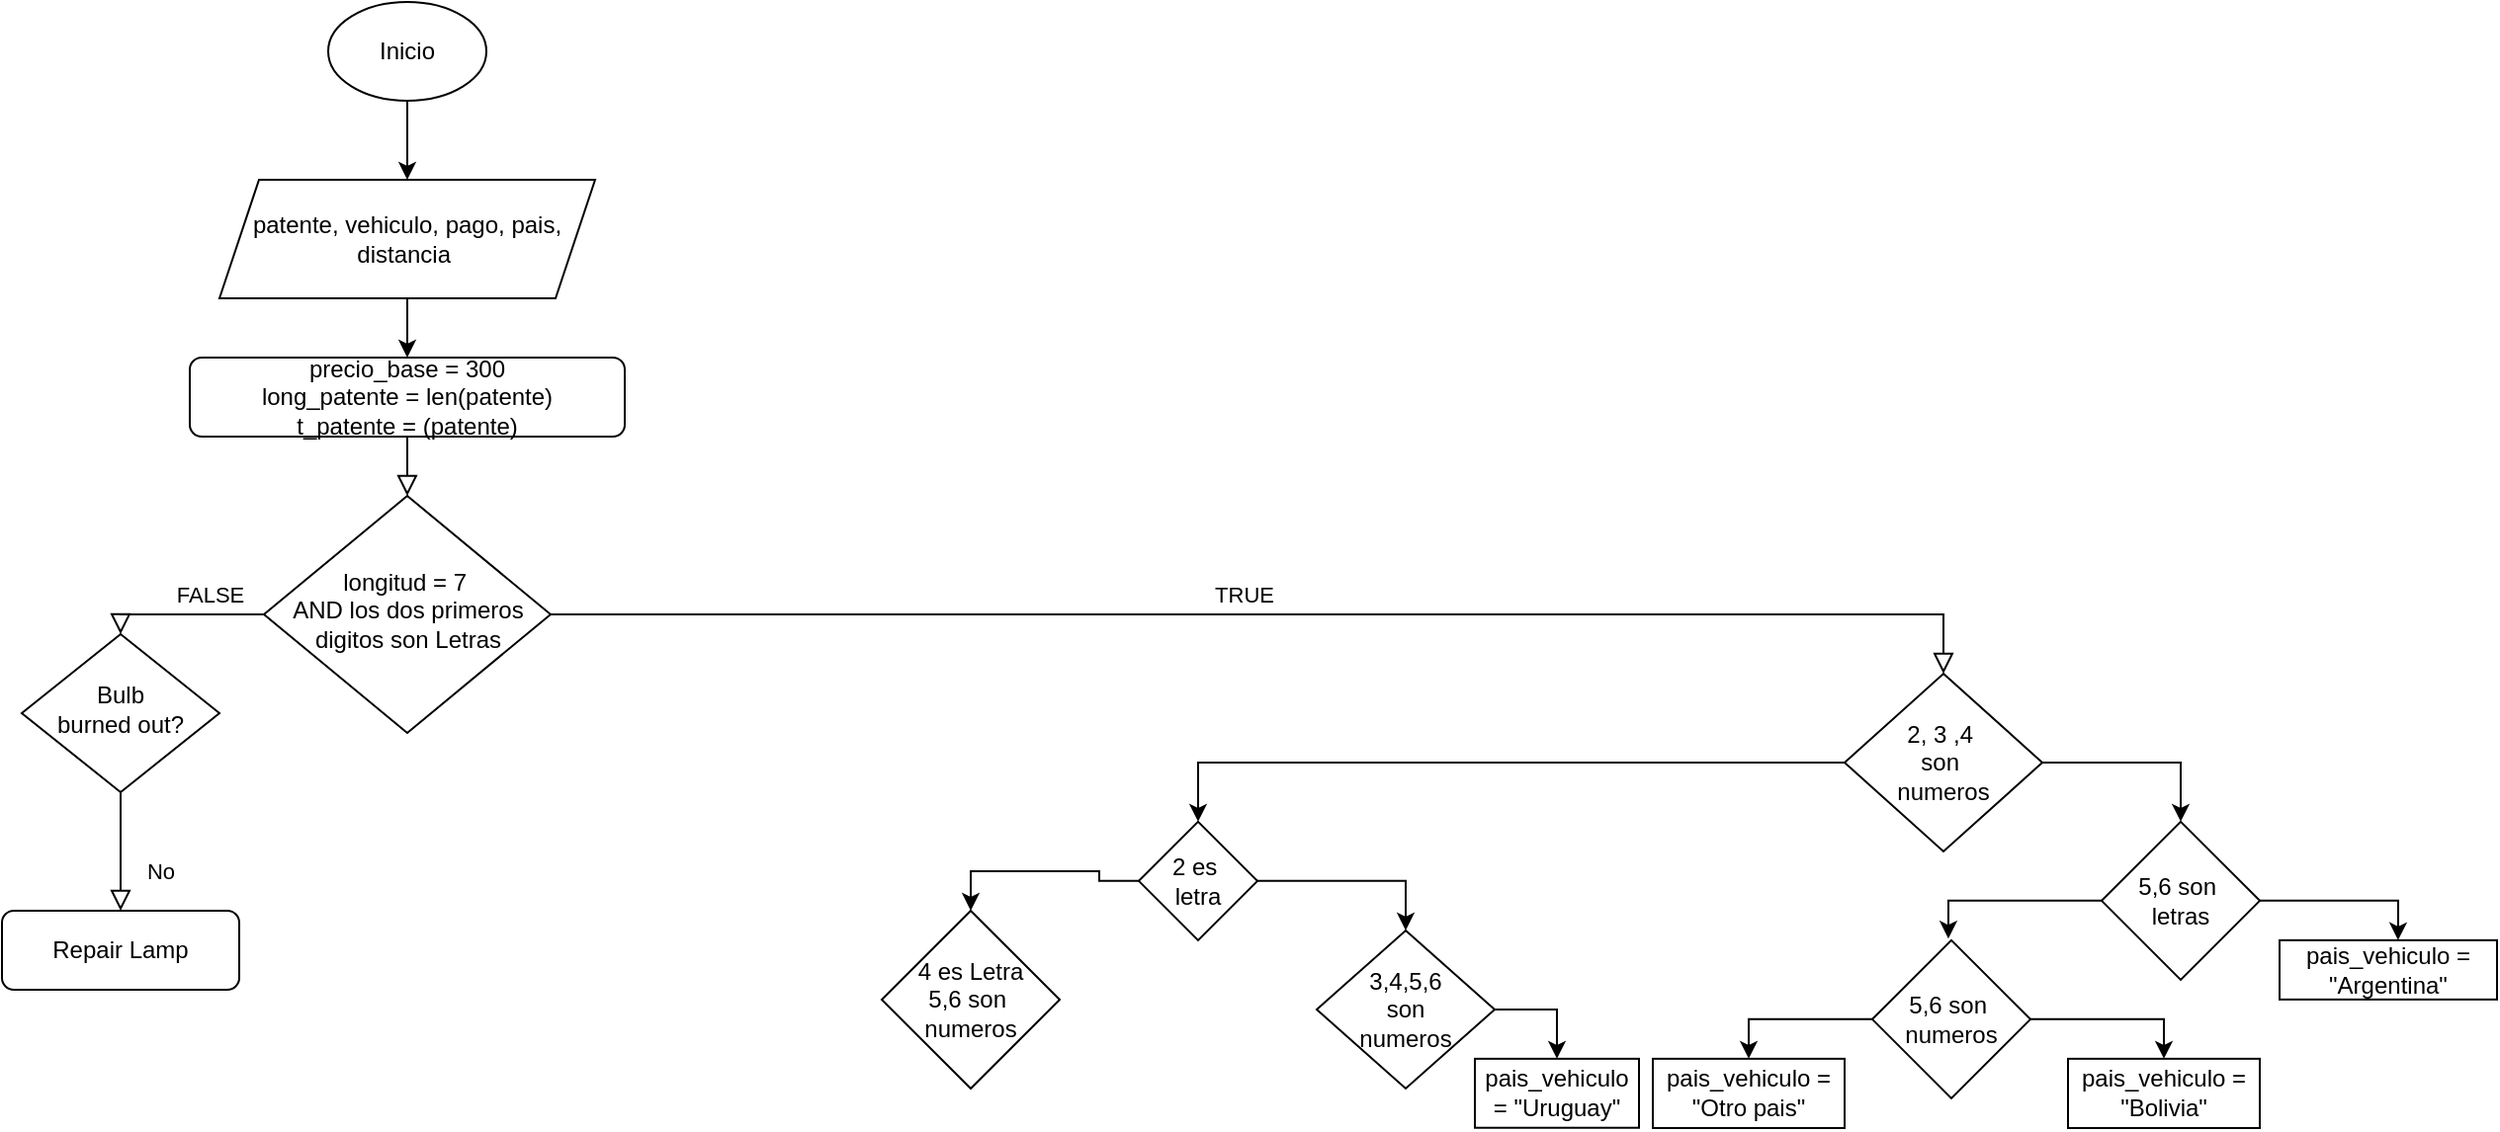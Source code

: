 <mxfile version="21.2.4" type="github">
  <diagram id="C5RBs43oDa-KdzZeNtuy" name="Page-1">
    <mxGraphModel dx="180" dy="1259" grid="1" gridSize="10" guides="1" tooltips="1" connect="1" arrows="1" fold="1" page="1" pageScale="1" pageWidth="827" pageHeight="1169" math="0" shadow="0">
      <root>
        <mxCell id="WIyWlLk6GJQsqaUBKTNV-0" />
        <mxCell id="WIyWlLk6GJQsqaUBKTNV-1" parent="WIyWlLk6GJQsqaUBKTNV-0" />
        <mxCell id="WIyWlLk6GJQsqaUBKTNV-2" value="" style="rounded=0;html=1;jettySize=auto;orthogonalLoop=1;fontSize=11;endArrow=block;endFill=0;endSize=8;strokeWidth=1;shadow=0;labelBackgroundColor=none;edgeStyle=orthogonalEdgeStyle;" parent="WIyWlLk6GJQsqaUBKTNV-1" source="WIyWlLk6GJQsqaUBKTNV-3" target="WIyWlLk6GJQsqaUBKTNV-6" edge="1">
          <mxGeometry relative="1" as="geometry" />
        </mxCell>
        <mxCell id="WIyWlLk6GJQsqaUBKTNV-3" value="precio_base = 300&lt;br&gt;long_patente = len(patente)&lt;br&gt;t_patente = (patente)" style="rounded=1;whiteSpace=wrap;html=1;fontSize=12;glass=0;strokeWidth=1;shadow=0;" parent="WIyWlLk6GJQsqaUBKTNV-1" vertex="1">
          <mxGeometry x="110" y="80" width="220" height="40" as="geometry" />
        </mxCell>
        <mxCell id="WIyWlLk6GJQsqaUBKTNV-4" value="FALSE" style="rounded=0;html=1;jettySize=auto;orthogonalLoop=1;fontSize=11;endArrow=block;endFill=0;endSize=8;strokeWidth=1;shadow=0;labelBackgroundColor=none;edgeStyle=orthogonalEdgeStyle;" parent="WIyWlLk6GJQsqaUBKTNV-1" source="WIyWlLk6GJQsqaUBKTNV-6" target="WIyWlLk6GJQsqaUBKTNV-10" edge="1">
          <mxGeometry x="-0.333" y="-10" relative="1" as="geometry">
            <mxPoint as="offset" />
            <Array as="points">
              <mxPoint x="150" y="210" />
              <mxPoint x="150" y="210" />
            </Array>
          </mxGeometry>
        </mxCell>
        <mxCell id="WIyWlLk6GJQsqaUBKTNV-5" value="TRUE" style="edgeStyle=orthogonalEdgeStyle;rounded=0;html=1;jettySize=auto;orthogonalLoop=1;fontSize=11;endArrow=block;endFill=0;endSize=8;strokeWidth=1;shadow=0;labelBackgroundColor=none;entryX=0.5;entryY=0;entryDx=0;entryDy=0;" parent="WIyWlLk6GJQsqaUBKTNV-1" source="WIyWlLk6GJQsqaUBKTNV-6" target="gXXmLB0PNNtGwg0L60BA-6" edge="1">
          <mxGeometry x="-0.046" y="10" relative="1" as="geometry">
            <mxPoint as="offset" />
            <mxPoint x="420" y="210" as="targetPoint" />
          </mxGeometry>
        </mxCell>
        <mxCell id="WIyWlLk6GJQsqaUBKTNV-6" value="longitud = 7&amp;nbsp;&lt;br&gt;AND los dos primeros digitos son Letras" style="rhombus;whiteSpace=wrap;html=1;shadow=0;fontFamily=Helvetica;fontSize=12;align=center;strokeWidth=1;spacing=6;spacingTop=-4;" parent="WIyWlLk6GJQsqaUBKTNV-1" vertex="1">
          <mxGeometry x="147.5" y="150" width="145" height="120" as="geometry" />
        </mxCell>
        <mxCell id="WIyWlLk6GJQsqaUBKTNV-8" value="No" style="rounded=0;html=1;jettySize=auto;orthogonalLoop=1;fontSize=11;endArrow=block;endFill=0;endSize=8;strokeWidth=1;shadow=0;labelBackgroundColor=none;edgeStyle=orthogonalEdgeStyle;" parent="WIyWlLk6GJQsqaUBKTNV-1" source="WIyWlLk6GJQsqaUBKTNV-10" target="WIyWlLk6GJQsqaUBKTNV-11" edge="1">
          <mxGeometry x="0.333" y="20" relative="1" as="geometry">
            <mxPoint as="offset" />
          </mxGeometry>
        </mxCell>
        <mxCell id="WIyWlLk6GJQsqaUBKTNV-10" value="Bulb&lt;br&gt;burned out?" style="rhombus;whiteSpace=wrap;html=1;shadow=0;fontFamily=Helvetica;fontSize=12;align=center;strokeWidth=1;spacing=6;spacingTop=-4;" parent="WIyWlLk6GJQsqaUBKTNV-1" vertex="1">
          <mxGeometry x="25" y="220" width="100" height="80" as="geometry" />
        </mxCell>
        <mxCell id="WIyWlLk6GJQsqaUBKTNV-11" value="Repair Lamp" style="rounded=1;whiteSpace=wrap;html=1;fontSize=12;glass=0;strokeWidth=1;shadow=0;" parent="WIyWlLk6GJQsqaUBKTNV-1" vertex="1">
          <mxGeometry x="15" y="360" width="120" height="40" as="geometry" />
        </mxCell>
        <mxCell id="gXXmLB0PNNtGwg0L60BA-2" style="edgeStyle=orthogonalEdgeStyle;rounded=0;orthogonalLoop=1;jettySize=auto;html=1;exitX=0.5;exitY=1;exitDx=0;exitDy=0;entryX=0.5;entryY=0;entryDx=0;entryDy=0;" edge="1" parent="WIyWlLk6GJQsqaUBKTNV-1" target="WIyWlLk6GJQsqaUBKTNV-3">
          <mxGeometry relative="1" as="geometry">
            <mxPoint x="220" y="50" as="sourcePoint" />
          </mxGeometry>
        </mxCell>
        <mxCell id="gXXmLB0PNNtGwg0L60BA-4" style="edgeStyle=orthogonalEdgeStyle;rounded=0;orthogonalLoop=1;jettySize=auto;html=1;entryX=0.5;entryY=0;entryDx=0;entryDy=0;" edge="1" parent="WIyWlLk6GJQsqaUBKTNV-1" source="gXXmLB0PNNtGwg0L60BA-3">
          <mxGeometry relative="1" as="geometry">
            <mxPoint x="220" y="-10" as="targetPoint" />
          </mxGeometry>
        </mxCell>
        <mxCell id="gXXmLB0PNNtGwg0L60BA-3" value="Inicio" style="ellipse;whiteSpace=wrap;html=1;" vertex="1" parent="WIyWlLk6GJQsqaUBKTNV-1">
          <mxGeometry x="180" y="-100" width="80" height="50" as="geometry" />
        </mxCell>
        <mxCell id="gXXmLB0PNNtGwg0L60BA-5" value="patente, vehiculo, pago, pais, distancia&amp;nbsp;" style="shape=parallelogram;perimeter=parallelogramPerimeter;whiteSpace=wrap;html=1;fixedSize=1;" vertex="1" parent="WIyWlLk6GJQsqaUBKTNV-1">
          <mxGeometry x="125" y="-10" width="190" height="60" as="geometry" />
        </mxCell>
        <mxCell id="gXXmLB0PNNtGwg0L60BA-9" value="" style="edgeStyle=orthogonalEdgeStyle;rounded=0;orthogonalLoop=1;jettySize=auto;html=1;entryX=0.5;entryY=0;entryDx=0;entryDy=0;exitX=1;exitY=0.5;exitDx=0;exitDy=0;" edge="1" parent="WIyWlLk6GJQsqaUBKTNV-1" source="gXXmLB0PNNtGwg0L60BA-6" target="gXXmLB0PNNtGwg0L60BA-7">
          <mxGeometry relative="1" as="geometry">
            <mxPoint x="1046.926" y="289.997" as="sourcePoint" />
          </mxGeometry>
        </mxCell>
        <mxCell id="gXXmLB0PNNtGwg0L60BA-19" value="" style="edgeStyle=orthogonalEdgeStyle;rounded=0;orthogonalLoop=1;jettySize=auto;html=1;entryX=0.5;entryY=0;entryDx=0;entryDy=0;exitX=0;exitY=0.5;exitDx=0;exitDy=0;" edge="1" parent="WIyWlLk6GJQsqaUBKTNV-1" source="gXXmLB0PNNtGwg0L60BA-6" target="gXXmLB0PNNtGwg0L60BA-18">
          <mxGeometry relative="1" as="geometry">
            <mxPoint x="550.074" y="289.997" as="sourcePoint" />
          </mxGeometry>
        </mxCell>
        <mxCell id="gXXmLB0PNNtGwg0L60BA-6" value="2, 3 ,4&amp;nbsp;&lt;br&gt;son&amp;nbsp;&lt;br&gt;numeros" style="rhombus;whiteSpace=wrap;html=1;" vertex="1" parent="WIyWlLk6GJQsqaUBKTNV-1">
          <mxGeometry x="947" y="240" width="100" height="90" as="geometry" />
        </mxCell>
        <mxCell id="gXXmLB0PNNtGwg0L60BA-11" style="edgeStyle=orthogonalEdgeStyle;rounded=0;orthogonalLoop=1;jettySize=auto;html=1;exitX=1;exitY=0.5;exitDx=0;exitDy=0;entryX=0.545;entryY=0;entryDx=0;entryDy=0;entryPerimeter=0;" edge="1" parent="WIyWlLk6GJQsqaUBKTNV-1" source="gXXmLB0PNNtGwg0L60BA-7" target="gXXmLB0PNNtGwg0L60BA-10">
          <mxGeometry relative="1" as="geometry">
            <mxPoint x="1227" y="354.93" as="targetPoint" />
          </mxGeometry>
        </mxCell>
        <mxCell id="gXXmLB0PNNtGwg0L60BA-13" style="edgeStyle=orthogonalEdgeStyle;rounded=0;orthogonalLoop=1;jettySize=auto;html=1;exitX=0;exitY=0.5;exitDx=0;exitDy=0;entryX=0.481;entryY=-0.01;entryDx=0;entryDy=0;entryPerimeter=0;" edge="1" parent="WIyWlLk6GJQsqaUBKTNV-1" source="gXXmLB0PNNtGwg0L60BA-7" target="gXXmLB0PNNtGwg0L60BA-12">
          <mxGeometry relative="1" as="geometry" />
        </mxCell>
        <mxCell id="gXXmLB0PNNtGwg0L60BA-7" value="5,6 son&amp;nbsp;&lt;br&gt;letras" style="rhombus;whiteSpace=wrap;html=1;" vertex="1" parent="WIyWlLk6GJQsqaUBKTNV-1">
          <mxGeometry x="1077" y="314.93" width="80" height="80" as="geometry" />
        </mxCell>
        <mxCell id="gXXmLB0PNNtGwg0L60BA-10" value="pais_vehiculo = &quot;Argentina&quot;" style="rounded=0;whiteSpace=wrap;html=1;" vertex="1" parent="WIyWlLk6GJQsqaUBKTNV-1">
          <mxGeometry x="1167" y="374.93" width="110" height="30" as="geometry" />
        </mxCell>
        <mxCell id="gXXmLB0PNNtGwg0L60BA-15" style="edgeStyle=orthogonalEdgeStyle;rounded=0;orthogonalLoop=1;jettySize=auto;html=1;exitX=1;exitY=0.5;exitDx=0;exitDy=0;entryX=0.5;entryY=0;entryDx=0;entryDy=0;" edge="1" parent="WIyWlLk6GJQsqaUBKTNV-1" source="gXXmLB0PNNtGwg0L60BA-12" target="gXXmLB0PNNtGwg0L60BA-14">
          <mxGeometry relative="1" as="geometry" />
        </mxCell>
        <mxCell id="gXXmLB0PNNtGwg0L60BA-17" style="edgeStyle=orthogonalEdgeStyle;rounded=0;orthogonalLoop=1;jettySize=auto;html=1;exitX=0;exitY=0.5;exitDx=0;exitDy=0;entryX=0.5;entryY=0;entryDx=0;entryDy=0;" edge="1" parent="WIyWlLk6GJQsqaUBKTNV-1" source="gXXmLB0PNNtGwg0L60BA-12" target="gXXmLB0PNNtGwg0L60BA-16">
          <mxGeometry relative="1" as="geometry" />
        </mxCell>
        <mxCell id="gXXmLB0PNNtGwg0L60BA-12" value="5,6 son&amp;nbsp;&lt;br&gt;numeros" style="rhombus;whiteSpace=wrap;html=1;" vertex="1" parent="WIyWlLk6GJQsqaUBKTNV-1">
          <mxGeometry x="961" y="374.93" width="80" height="80" as="geometry" />
        </mxCell>
        <mxCell id="gXXmLB0PNNtGwg0L60BA-14" value="pais_vehiculo = &quot;Bolivia&quot;" style="rounded=0;whiteSpace=wrap;html=1;" vertex="1" parent="WIyWlLk6GJQsqaUBKTNV-1">
          <mxGeometry x="1060" y="434.93" width="97" height="35.07" as="geometry" />
        </mxCell>
        <mxCell id="gXXmLB0PNNtGwg0L60BA-16" value="pais_vehiculo = &quot;Otro pais&quot;" style="rounded=0;whiteSpace=wrap;html=1;" vertex="1" parent="WIyWlLk6GJQsqaUBKTNV-1">
          <mxGeometry x="850" y="434.93" width="97" height="35.07" as="geometry" />
        </mxCell>
        <mxCell id="gXXmLB0PNNtGwg0L60BA-21" style="edgeStyle=orthogonalEdgeStyle;rounded=0;orthogonalLoop=1;jettySize=auto;html=1;entryX=0.5;entryY=0;entryDx=0;entryDy=0;" edge="1" parent="WIyWlLk6GJQsqaUBKTNV-1" source="gXXmLB0PNNtGwg0L60BA-18" target="gXXmLB0PNNtGwg0L60BA-20">
          <mxGeometry relative="1" as="geometry" />
        </mxCell>
        <mxCell id="gXXmLB0PNNtGwg0L60BA-28" style="edgeStyle=orthogonalEdgeStyle;rounded=0;orthogonalLoop=1;jettySize=auto;html=1;exitX=0;exitY=0.5;exitDx=0;exitDy=0;entryX=0.5;entryY=0;entryDx=0;entryDy=0;" edge="1" parent="WIyWlLk6GJQsqaUBKTNV-1" source="gXXmLB0PNNtGwg0L60BA-18" target="gXXmLB0PNNtGwg0L60BA-26">
          <mxGeometry relative="1" as="geometry" />
        </mxCell>
        <mxCell id="gXXmLB0PNNtGwg0L60BA-18" value="2 es&amp;nbsp;&lt;br&gt;letra" style="rhombus;whiteSpace=wrap;html=1;" vertex="1" parent="WIyWlLk6GJQsqaUBKTNV-1">
          <mxGeometry x="590" y="314.93" width="60" height="60" as="geometry" />
        </mxCell>
        <mxCell id="gXXmLB0PNNtGwg0L60BA-25" style="edgeStyle=orthogonalEdgeStyle;rounded=0;orthogonalLoop=1;jettySize=auto;html=1;exitX=1;exitY=0.5;exitDx=0;exitDy=0;entryX=0.5;entryY=0;entryDx=0;entryDy=0;" edge="1" parent="WIyWlLk6GJQsqaUBKTNV-1" source="gXXmLB0PNNtGwg0L60BA-20" target="gXXmLB0PNNtGwg0L60BA-22">
          <mxGeometry relative="1" as="geometry" />
        </mxCell>
        <mxCell id="gXXmLB0PNNtGwg0L60BA-20" value="3,4,5,6&lt;br&gt;son &lt;br&gt;numeros" style="rhombus;whiteSpace=wrap;html=1;" vertex="1" parent="WIyWlLk6GJQsqaUBKTNV-1">
          <mxGeometry x="680" y="370" width="90" height="80" as="geometry" />
        </mxCell>
        <mxCell id="gXXmLB0PNNtGwg0L60BA-22" value="pais_vehiculo = &quot;Uruguay&quot;" style="rounded=0;whiteSpace=wrap;html=1;" vertex="1" parent="WIyWlLk6GJQsqaUBKTNV-1">
          <mxGeometry x="760" y="434.93" width="83" height="34.93" as="geometry" />
        </mxCell>
        <mxCell id="gXXmLB0PNNtGwg0L60BA-26" value="4 es Letra&lt;br&gt;5,6 son&amp;nbsp;&lt;br&gt;numeros" style="rhombus;whiteSpace=wrap;html=1;" vertex="1" parent="WIyWlLk6GJQsqaUBKTNV-1">
          <mxGeometry x="460" y="360" width="90" height="90" as="geometry" />
        </mxCell>
      </root>
    </mxGraphModel>
  </diagram>
</mxfile>

